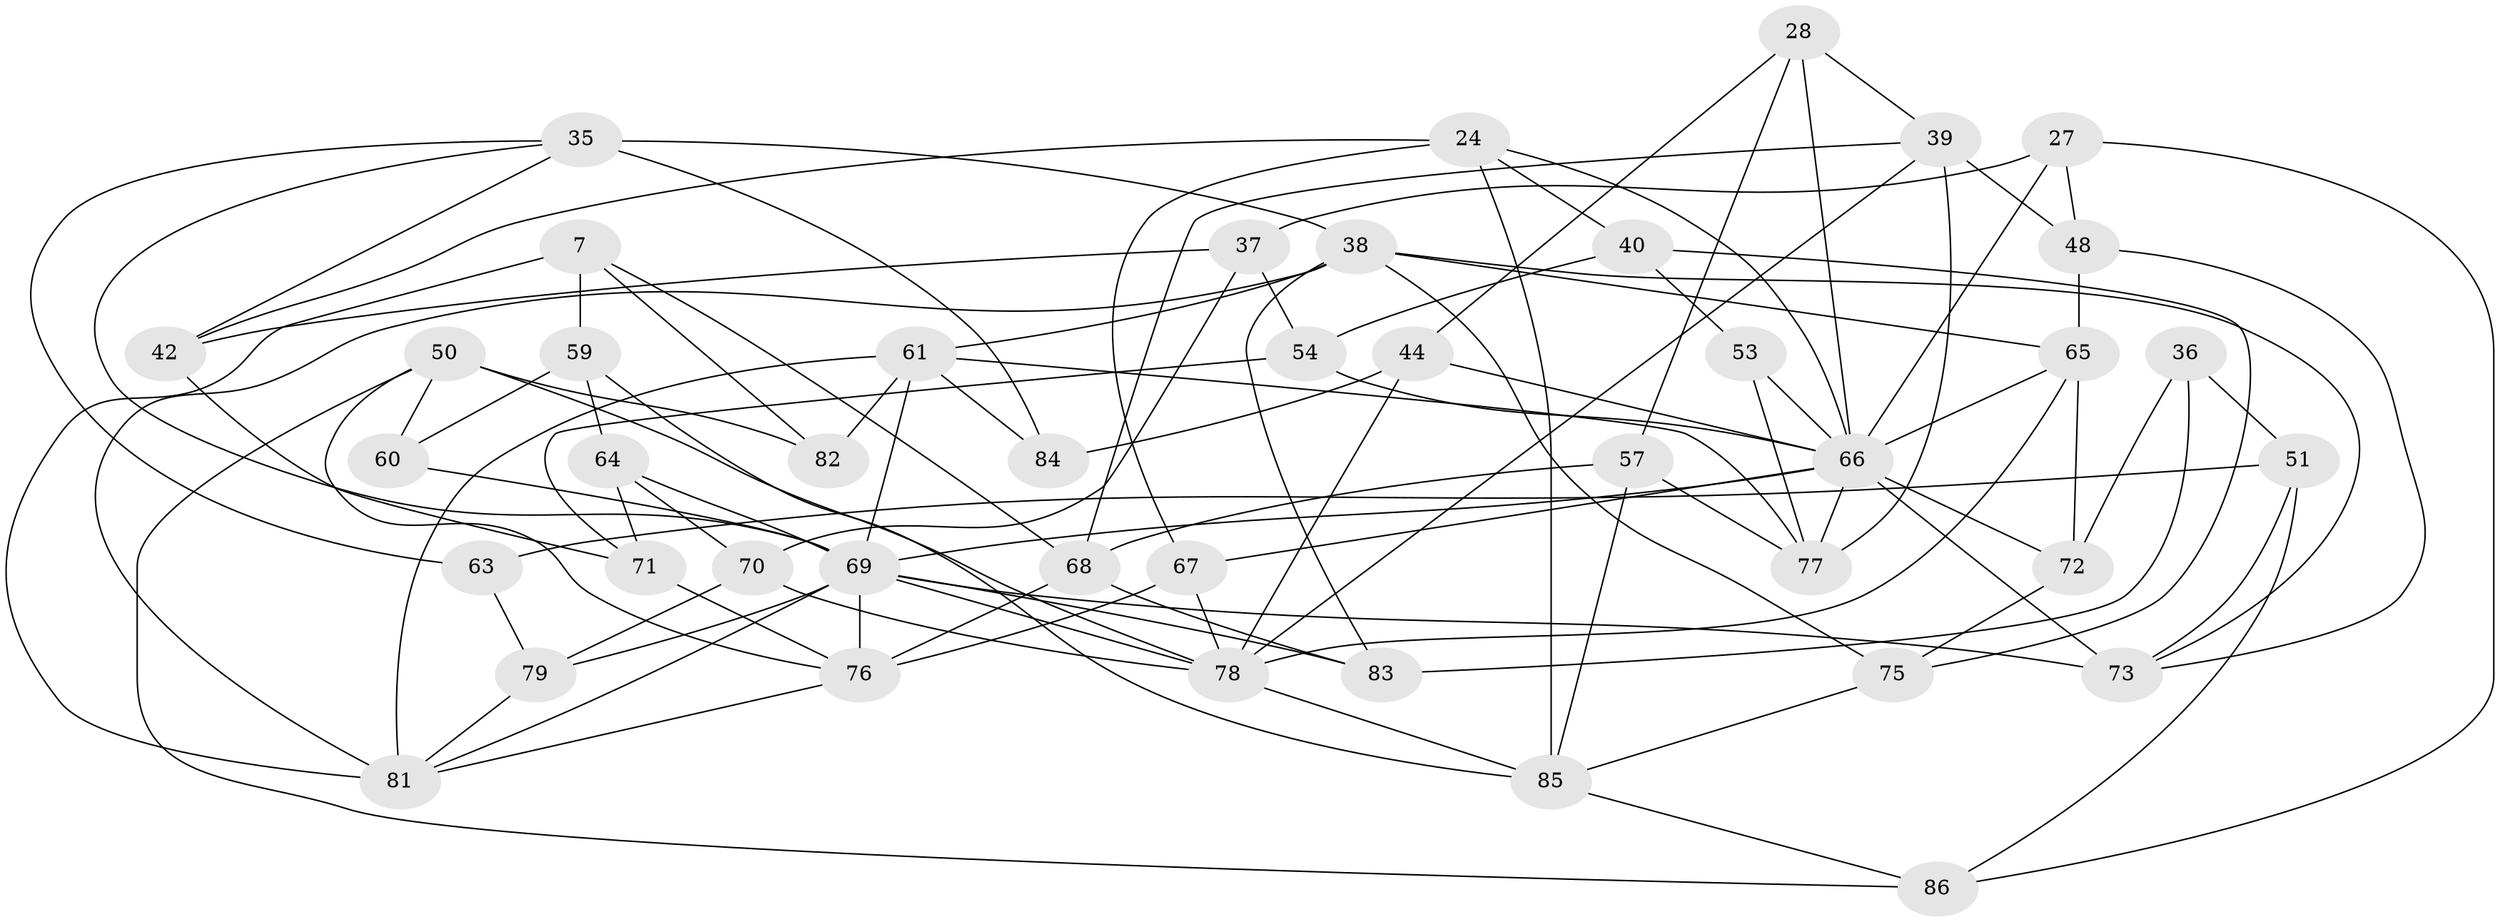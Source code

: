 // original degree distribution, {4: 1.0}
// Generated by graph-tools (version 1.1) at 2025/02/03/04/25 22:02:52]
// undirected, 43 vertices, 102 edges
graph export_dot {
graph [start="1"]
  node [color=gray90,style=filled];
  7 [super="+3"];
  24 [super="+2+11"];
  27;
  28;
  35 [super="+5"];
  36;
  37;
  38 [super="+8"];
  39 [super="+26"];
  40 [super="+18"];
  42;
  44;
  48;
  50 [super="+46"];
  51;
  53;
  54;
  57;
  59 [super="+58"];
  60;
  61 [super="+47+52"];
  63;
  64;
  65 [super="+49"];
  66 [super="+19+22+41+43+33"];
  67 [super="+30+32"];
  68 [super="+62"];
  69 [super="+16+45"];
  70;
  71;
  72;
  73 [super="+14"];
  75;
  76 [super="+9"];
  77 [super="+56"];
  78 [super="+74"];
  79 [super="+29"];
  81 [super="+20+55"];
  82;
  83 [super="+31"];
  84;
  85 [super="+80"];
  86;
  7 -- 82;
  7 -- 59 [weight=2];
  7 -- 81 [weight=2];
  7 -- 68;
  24 -- 42;
  24 -- 85 [weight=2];
  24 -- 40 [weight=2];
  24 -- 67 [weight=2];
  24 -- 66;
  27 -- 37;
  27 -- 48;
  27 -- 86;
  27 -- 66;
  28 -- 44;
  28 -- 57;
  28 -- 39;
  28 -- 66;
  35 -- 84 [weight=2];
  35 -- 63;
  35 -- 42;
  35 -- 38;
  35 -- 69;
  36 -- 72;
  36 -- 51;
  36 -- 83 [weight=2];
  37 -- 42;
  37 -- 54;
  37 -- 70;
  38 -- 83 [weight=2];
  38 -- 65;
  38 -- 81;
  38 -- 73;
  38 -- 75;
  38 -- 61;
  39 -- 48;
  39 -- 77 [weight=2];
  39 -- 68;
  39 -- 78;
  40 -- 75;
  40 -- 53 [weight=2];
  40 -- 54;
  42 -- 71;
  44 -- 84;
  44 -- 78;
  44 -- 66;
  48 -- 73;
  48 -- 65;
  50 -- 82 [weight=2];
  50 -- 60;
  50 -- 76;
  50 -- 86;
  50 -- 78;
  51 -- 73;
  51 -- 86;
  51 -- 63;
  53 -- 77;
  53 -- 66;
  54 -- 71;
  54 -- 66;
  57 -- 68;
  57 -- 77;
  57 -- 85;
  59 -- 60 [weight=2];
  59 -- 85;
  59 -- 64;
  60 -- 69;
  61 -- 77 [weight=2];
  61 -- 69;
  61 -- 81 [weight=2];
  61 -- 82;
  61 -- 84;
  63 -- 79 [weight=2];
  64 -- 71;
  64 -- 70;
  64 -- 69;
  65 -- 72;
  65 -- 78 [weight=2];
  65 -- 66;
  66 -- 77 [weight=2];
  66 -- 73;
  66 -- 69 [weight=2];
  66 -- 67 [weight=3];
  66 -- 72;
  67 -- 78;
  67 -- 76 [weight=2];
  68 -- 83;
  68 -- 76 [weight=2];
  69 -- 79 [weight=2];
  69 -- 76;
  69 -- 78 [weight=3];
  69 -- 83;
  69 -- 73 [weight=2];
  69 -- 81;
  70 -- 79;
  70 -- 78;
  71 -- 76;
  72 -- 75;
  75 -- 85;
  76 -- 81;
  78 -- 85 [weight=2];
  79 -- 81;
  85 -- 86;
}
